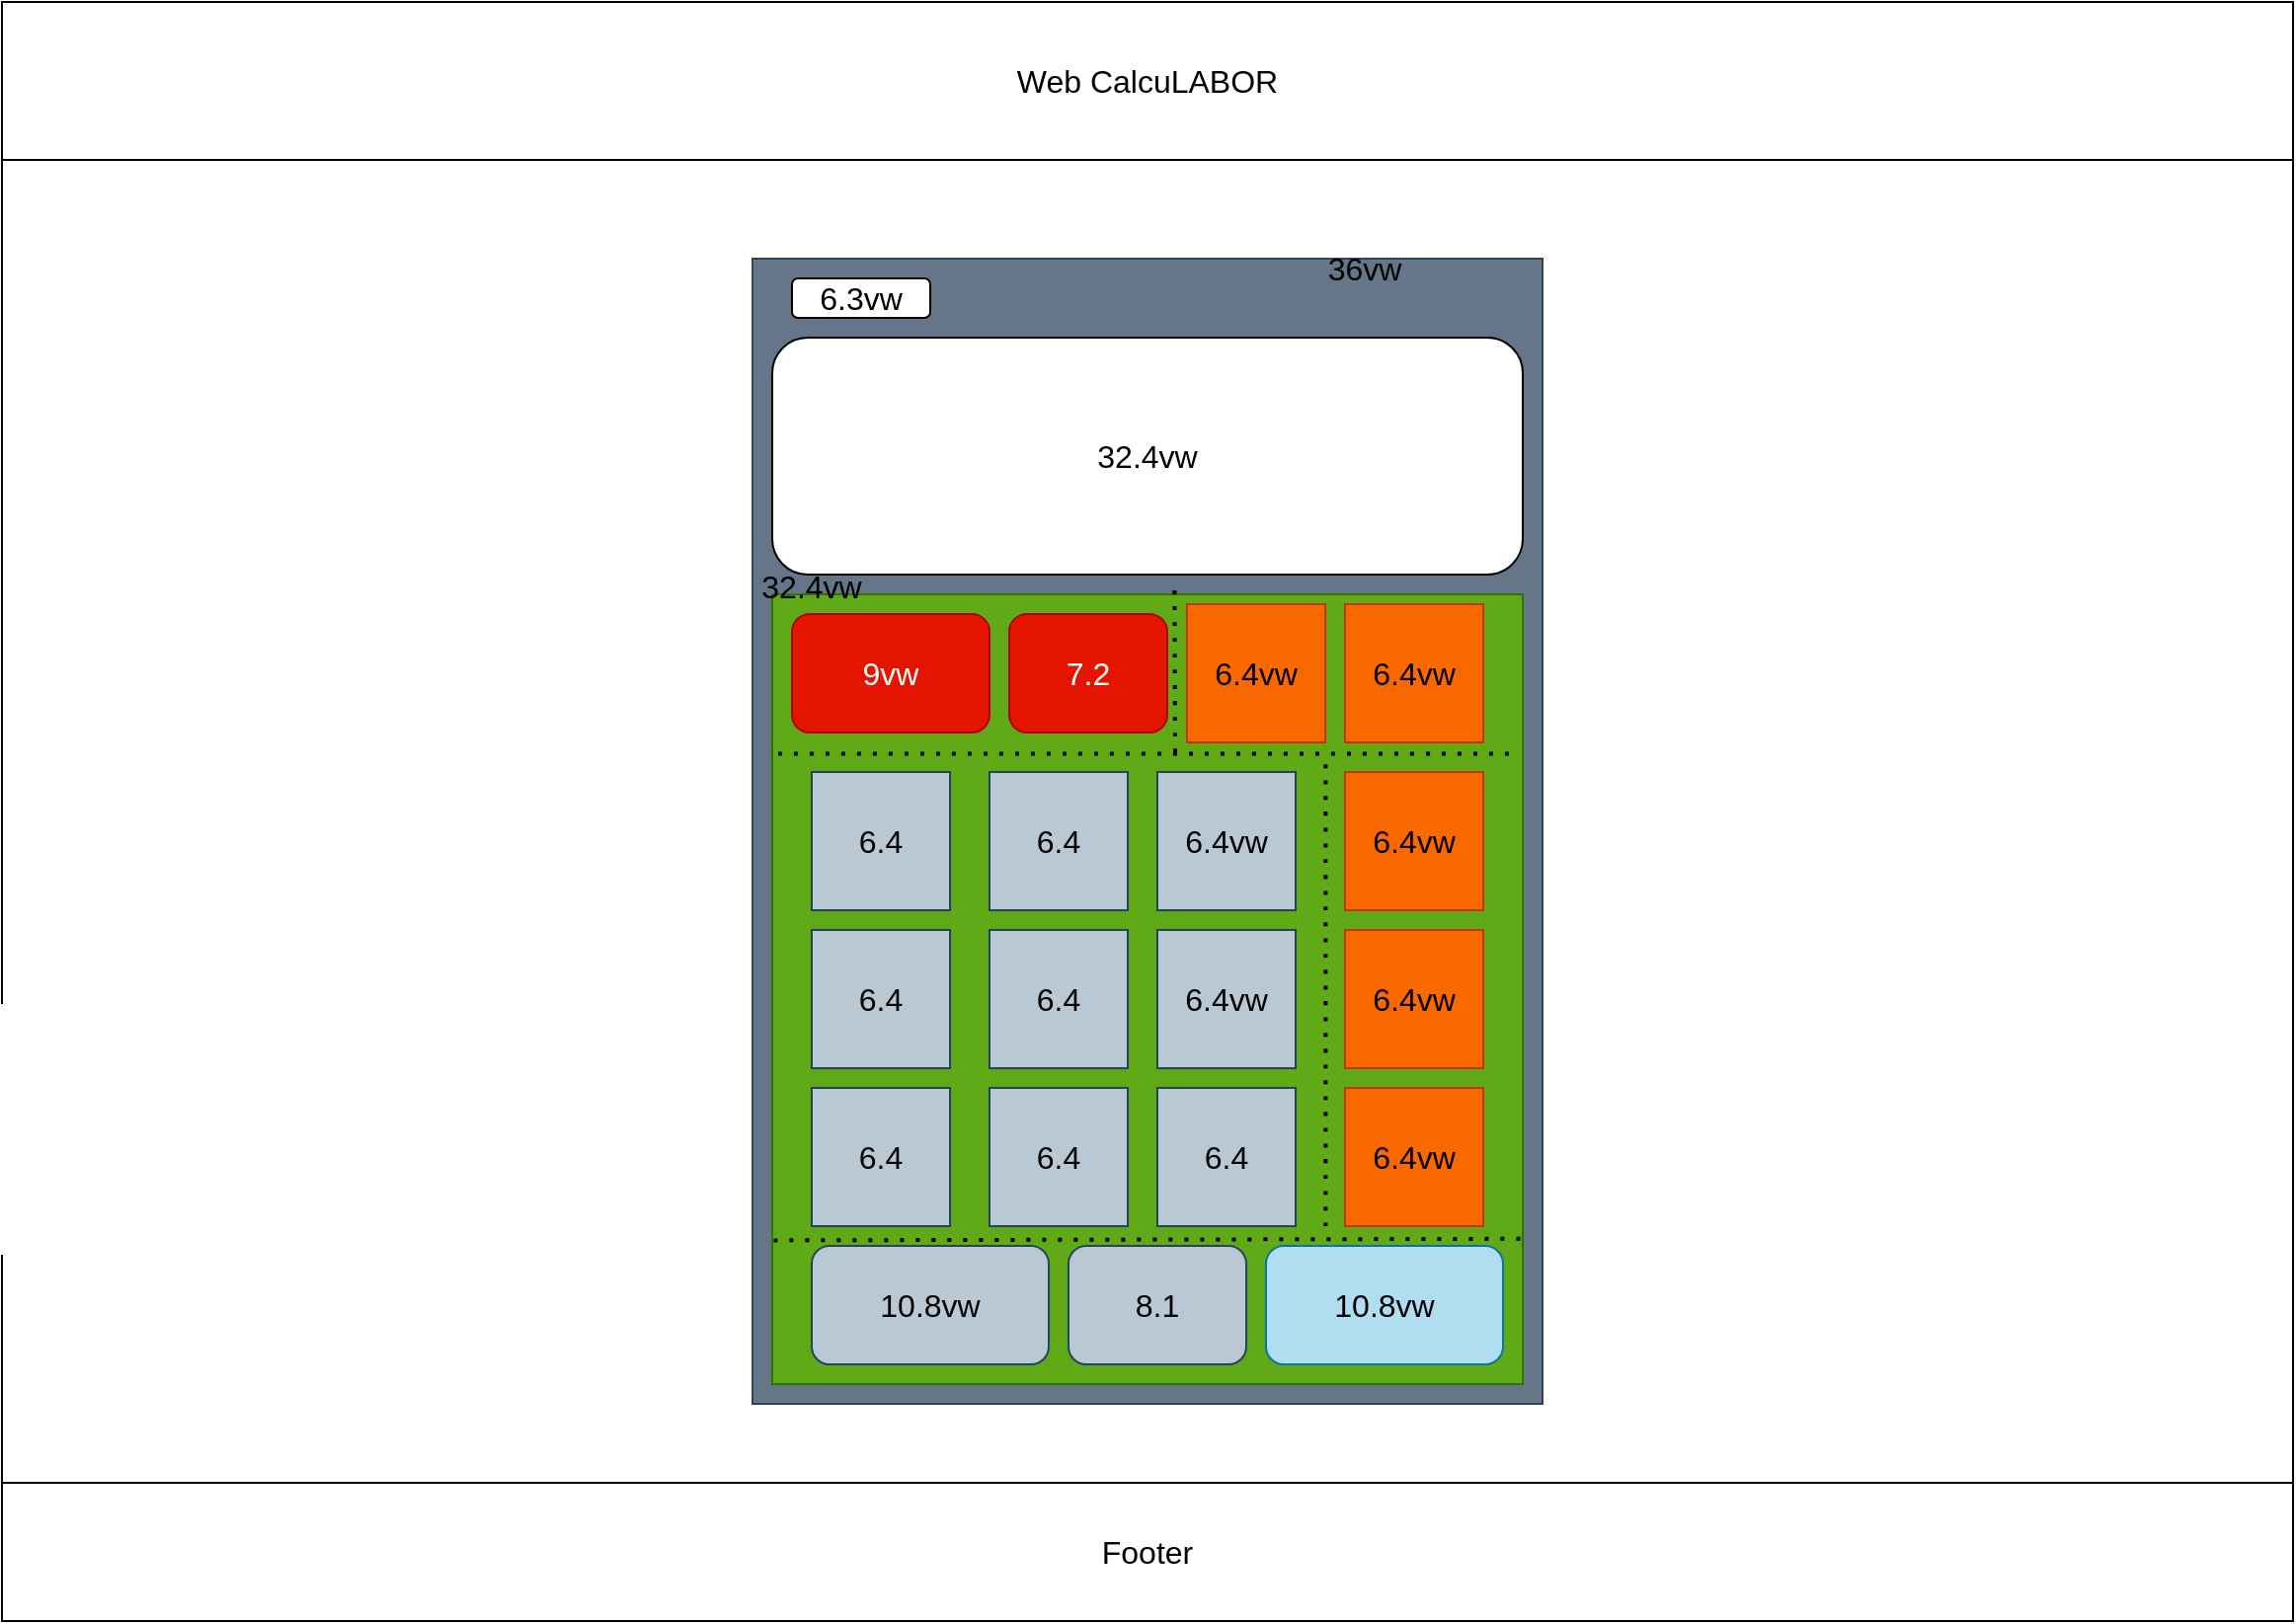 <mxfile version="22.0.8" type="device">
  <diagram name="Page-1" id="lbvEOw-CsN-eb34fIVOR">
    <mxGraphModel dx="1544" dy="773" grid="1" gridSize="10" guides="1" tooltips="1" connect="1" arrows="1" fold="1" page="1" pageScale="1" pageWidth="1169" pageHeight="827" math="0" shadow="0">
      <root>
        <mxCell id="0" />
        <mxCell id="1" parent="0" />
        <mxCell id="jW83JBykvSTa1SDl8wJ5-1" value="Web CalcuLABOR" style="rounded=0;whiteSpace=wrap;html=1;fontSize=16;" parent="1" vertex="1">
          <mxGeometry width="1160" height="80" as="geometry" />
        </mxCell>
        <mxCell id="jW83JBykvSTa1SDl8wJ5-2" value="" style="rounded=0;whiteSpace=wrap;html=1;fontSize=16;" parent="1" vertex="1">
          <mxGeometry y="80" width="1160" height="670" as="geometry" />
        </mxCell>
        <mxCell id="jW83JBykvSTa1SDl8wJ5-3" value="Footer" style="rounded=0;whiteSpace=wrap;html=1;fontSize=16;" parent="1" vertex="1">
          <mxGeometry y="750" width="1160" height="70" as="geometry" />
        </mxCell>
        <mxCell id="jW83JBykvSTa1SDl8wJ5-4" value="" style="rounded=0;whiteSpace=wrap;html=1;fontSize=16;fillColor=#647687;fontColor=#ffffff;strokeColor=#314354;" parent="1" vertex="1">
          <mxGeometry x="380" y="130" width="400" height="580" as="geometry" />
        </mxCell>
        <mxCell id="jW83JBykvSTa1SDl8wJ5-5" value="32.4vw" style="rounded=1;whiteSpace=wrap;html=1;fontSize=16;" parent="1" vertex="1">
          <mxGeometry x="390" y="170" width="380" height="120" as="geometry" />
        </mxCell>
        <mxCell id="jW83JBykvSTa1SDl8wJ5-6" value="6.3vw" style="rounded=1;whiteSpace=wrap;html=1;fontSize=16;" parent="1" vertex="1">
          <mxGeometry x="400" y="140" width="70" height="20" as="geometry" />
        </mxCell>
        <mxCell id="jW83JBykvSTa1SDl8wJ5-38" value="" style="rounded=0;whiteSpace=wrap;html=1;fontSize=16;fillColor=#60a917;fontColor=#ffffff;strokeColor=#2D7600;" parent="1" vertex="1">
          <mxGeometry x="390" y="300" width="380" height="400" as="geometry" />
        </mxCell>
        <mxCell id="jW83JBykvSTa1SDl8wJ5-7" value="7.2" style="rounded=1;whiteSpace=wrap;html=1;fontSize=16;fillColor=#e51400;fontColor=#ffffff;strokeColor=#B20000;" parent="1" vertex="1">
          <mxGeometry x="510" y="310" width="80" height="60" as="geometry" />
        </mxCell>
        <mxCell id="jW83JBykvSTa1SDl8wJ5-8" value="9vw" style="rounded=1;whiteSpace=wrap;html=1;fontSize=16;fillColor=#e51400;fontColor=#ffffff;strokeColor=#B20000;" parent="1" vertex="1">
          <mxGeometry x="400" y="310" width="100" height="60" as="geometry" />
        </mxCell>
        <mxCell id="jW83JBykvSTa1SDl8wJ5-9" value="6.4" style="whiteSpace=wrap;html=1;aspect=fixed;fontSize=16;fillColor=#bac8d3;strokeColor=#23445d;" parent="1" vertex="1">
          <mxGeometry x="410" y="390" width="70" height="70" as="geometry" />
        </mxCell>
        <mxCell id="jW83JBykvSTa1SDl8wJ5-10" value="6.4" style="whiteSpace=wrap;html=1;aspect=fixed;fontSize=16;fillColor=#bac8d3;strokeColor=#23445d;" parent="1" vertex="1">
          <mxGeometry x="500" y="390" width="70" height="70" as="geometry" />
        </mxCell>
        <mxCell id="jW83JBykvSTa1SDl8wJ5-11" value="6.4vw" style="whiteSpace=wrap;html=1;aspect=fixed;fontSize=16;fillColor=#bac8d3;strokeColor=#23445d;" parent="1" vertex="1">
          <mxGeometry x="585" y="390" width="70" height="70" as="geometry" />
        </mxCell>
        <mxCell id="jW83JBykvSTa1SDl8wJ5-12" value="6.4vw" style="whiteSpace=wrap;html=1;aspect=fixed;fontSize=16;fillColor=#fa6800;fontColor=#000000;strokeColor=#C73500;" parent="1" vertex="1">
          <mxGeometry x="680" y="390" width="70" height="70" as="geometry" />
        </mxCell>
        <mxCell id="jW83JBykvSTa1SDl8wJ5-18" value="6.4" style="whiteSpace=wrap;html=1;aspect=fixed;fontSize=16;fillColor=#bac8d3;strokeColor=#23445d;" parent="1" vertex="1">
          <mxGeometry x="410" y="470" width="70" height="70" as="geometry" />
        </mxCell>
        <mxCell id="jW83JBykvSTa1SDl8wJ5-19" value="6.4" style="whiteSpace=wrap;html=1;aspect=fixed;fontSize=16;fillColor=#bac8d3;strokeColor=#23445d;" parent="1" vertex="1">
          <mxGeometry x="500" y="470" width="70" height="70" as="geometry" />
        </mxCell>
        <mxCell id="jW83JBykvSTa1SDl8wJ5-20" value="6.4vw" style="whiteSpace=wrap;html=1;aspect=fixed;fontSize=16;fillColor=#bac8d3;strokeColor=#23445d;" parent="1" vertex="1">
          <mxGeometry x="585" y="470" width="70" height="70" as="geometry" />
        </mxCell>
        <mxCell id="jW83JBykvSTa1SDl8wJ5-21" value="6.4vw" style="whiteSpace=wrap;html=1;aspect=fixed;fontSize=16;fillColor=#fa6800;fontColor=#000000;strokeColor=#C73500;" parent="1" vertex="1">
          <mxGeometry x="680" y="470" width="70" height="70" as="geometry" />
        </mxCell>
        <mxCell id="jW83JBykvSTa1SDl8wJ5-22" value="6.4" style="whiteSpace=wrap;html=1;aspect=fixed;fontSize=16;fillColor=#bac8d3;strokeColor=#23445d;" parent="1" vertex="1">
          <mxGeometry x="410" y="550" width="70" height="70" as="geometry" />
        </mxCell>
        <mxCell id="jW83JBykvSTa1SDl8wJ5-23" value="6.4" style="whiteSpace=wrap;html=1;aspect=fixed;fontSize=16;fillColor=#bac8d3;strokeColor=#23445d;" parent="1" vertex="1">
          <mxGeometry x="500" y="550" width="70" height="70" as="geometry" />
        </mxCell>
        <mxCell id="jW83JBykvSTa1SDl8wJ5-24" value="6.4" style="whiteSpace=wrap;html=1;aspect=fixed;fontSize=16;fillColor=#bac8d3;strokeColor=#23445d;" parent="1" vertex="1">
          <mxGeometry x="585" y="550" width="70" height="70" as="geometry" />
        </mxCell>
        <mxCell id="jW83JBykvSTa1SDl8wJ5-25" value="6.4vw" style="whiteSpace=wrap;html=1;aspect=fixed;fontSize=16;fillColor=#fa6800;fontColor=#000000;strokeColor=#C73500;" parent="1" vertex="1">
          <mxGeometry x="680" y="550" width="70" height="70" as="geometry" />
        </mxCell>
        <mxCell id="jW83JBykvSTa1SDl8wJ5-27" value="10.8vw" style="rounded=1;whiteSpace=wrap;html=1;fontSize=16;fillColor=#b1ddf0;strokeColor=#10739e;" parent="1" vertex="1">
          <mxGeometry x="640" y="630" width="120" height="60" as="geometry" />
        </mxCell>
        <mxCell id="jW83JBykvSTa1SDl8wJ5-28" value="8.1" style="rounded=1;whiteSpace=wrap;html=1;fontSize=16;fillColor=#bac8d3;strokeColor=#23445d;" parent="1" vertex="1">
          <mxGeometry x="540" y="630" width="90" height="60" as="geometry" />
        </mxCell>
        <mxCell id="jW83JBykvSTa1SDl8wJ5-29" value="10.8vw" style="rounded=1;whiteSpace=wrap;html=1;fontSize=16;fillColor=#bac8d3;strokeColor=#23445d;" parent="1" vertex="1">
          <mxGeometry x="410" y="630" width="120" height="60" as="geometry" />
        </mxCell>
        <mxCell id="jW83JBykvSTa1SDl8wJ5-30" value="6.4vw" style="whiteSpace=wrap;html=1;aspect=fixed;fontSize=16;fillColor=#fa6800;fontColor=#000000;strokeColor=#C73500;" parent="1" vertex="1">
          <mxGeometry x="680" y="305" width="70" height="70" as="geometry" />
        </mxCell>
        <mxCell id="jW83JBykvSTa1SDl8wJ5-32" value="6.4vw" style="whiteSpace=wrap;html=1;aspect=fixed;fontSize=16;fillColor=#fa6800;fontColor=#000000;strokeColor=#C73500;" parent="1" vertex="1">
          <mxGeometry x="600" y="305" width="70" height="70" as="geometry" />
        </mxCell>
        <mxCell id="jW83JBykvSTa1SDl8wJ5-36" value="" style="endArrow=none;dashed=1;html=1;dashPattern=1 3;strokeWidth=2;rounded=0;fontSize=12;startSize=8;endSize=8;curved=1;" parent="1" edge="1">
          <mxGeometry width="50" height="50" relative="1" as="geometry">
            <mxPoint x="670.2" y="620" as="sourcePoint" />
            <mxPoint x="670.2" y="380" as="targetPoint" />
          </mxGeometry>
        </mxCell>
        <mxCell id="jW83JBykvSTa1SDl8wJ5-39" value="" style="endArrow=none;dashed=1;html=1;dashPattern=1 3;strokeWidth=2;rounded=0;fontSize=12;startSize=8;endSize=8;curved=1;entryX=0.996;entryY=0.202;entryDx=0;entryDy=0;entryPerimeter=0;exitX=0.008;exitY=0.202;exitDx=0;exitDy=0;exitPerimeter=0;" parent="1" source="jW83JBykvSTa1SDl8wJ5-38" target="jW83JBykvSTa1SDl8wJ5-38" edge="1">
          <mxGeometry width="50" height="50" relative="1" as="geometry">
            <mxPoint x="800" y="490" as="sourcePoint" />
            <mxPoint x="850" y="440" as="targetPoint" />
          </mxGeometry>
        </mxCell>
        <mxCell id="jW83JBykvSTa1SDl8wJ5-40" value="" style="endArrow=none;dashed=1;html=1;dashPattern=1 3;strokeWidth=2;rounded=0;fontSize=12;startSize=8;endSize=8;curved=1;entryX=0.999;entryY=0.816;entryDx=0;entryDy=0;entryPerimeter=0;exitX=0.002;exitY=0.818;exitDx=0;exitDy=0;exitPerimeter=0;" parent="1" source="jW83JBykvSTa1SDl8wJ5-38" target="jW83JBykvSTa1SDl8wJ5-38" edge="1">
          <mxGeometry width="50" height="50" relative="1" as="geometry">
            <mxPoint x="403" y="391" as="sourcePoint" />
            <mxPoint x="778" y="391" as="targetPoint" />
          </mxGeometry>
        </mxCell>
        <mxCell id="jW83JBykvSTa1SDl8wJ5-41" value="" style="endArrow=none;dashed=1;html=1;dashPattern=1 3;strokeWidth=2;rounded=0;fontSize=12;startSize=8;endSize=8;curved=1;entryX=0.536;entryY=-0.006;entryDx=0;entryDy=0;entryPerimeter=0;" parent="1" target="jW83JBykvSTa1SDl8wJ5-38" edge="1">
          <mxGeometry width="50" height="50" relative="1" as="geometry">
            <mxPoint x="594" y="380" as="sourcePoint" />
            <mxPoint x="850" y="440" as="targetPoint" />
          </mxGeometry>
        </mxCell>
        <mxCell id="6C3qS6rdKOueWO12V13t-1" value="36vw" style="text;html=1;strokeColor=none;fillColor=none;align=center;verticalAlign=middle;whiteSpace=wrap;rounded=0;fontSize=16;" vertex="1" parent="1">
          <mxGeometry x="660" y="120" width="60" height="30" as="geometry" />
        </mxCell>
        <mxCell id="6C3qS6rdKOueWO12V13t-2" value="32.4vw" style="text;html=1;strokeColor=none;fillColor=none;align=center;verticalAlign=middle;whiteSpace=wrap;rounded=0;fontSize=16;" vertex="1" parent="1">
          <mxGeometry x="380" y="281" width="60" height="30" as="geometry" />
        </mxCell>
      </root>
    </mxGraphModel>
  </diagram>
</mxfile>
